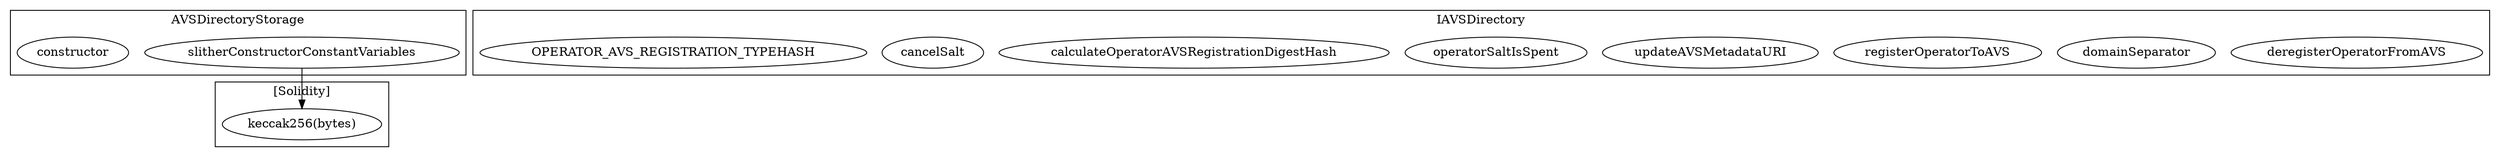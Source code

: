 strict digraph {
subgraph cluster_1535_AVSDirectoryStorage {
label = "AVSDirectoryStorage"
"1535_slitherConstructorConstantVariables" [label="slitherConstructorConstantVariables"]
"1535_constructor" [label="constructor"]
}subgraph cluster_1871_IAVSDirectory {
label = "IAVSDirectory"
"1871_deregisterOperatorFromAVS" [label="deregisterOperatorFromAVS"]
"1871_domainSeparator" [label="domainSeparator"]
"1871_registerOperatorToAVS" [label="registerOperatorToAVS"]
"1871_updateAVSMetadataURI" [label="updateAVSMetadataURI"]
"1871_operatorSaltIsSpent" [label="operatorSaltIsSpent"]
"1871_calculateOperatorAVSRegistrationDigestHash" [label="calculateOperatorAVSRegistrationDigestHash"]
"1871_cancelSalt" [label="cancelSalt"]
"1871_OPERATOR_AVS_REGISTRATION_TYPEHASH" [label="OPERATOR_AVS_REGISTRATION_TYPEHASH"]
}subgraph cluster_solidity {
label = "[Solidity]"
"keccak256(bytes)" 
"1535_slitherConstructorConstantVariables" -> "keccak256(bytes)"
}
}